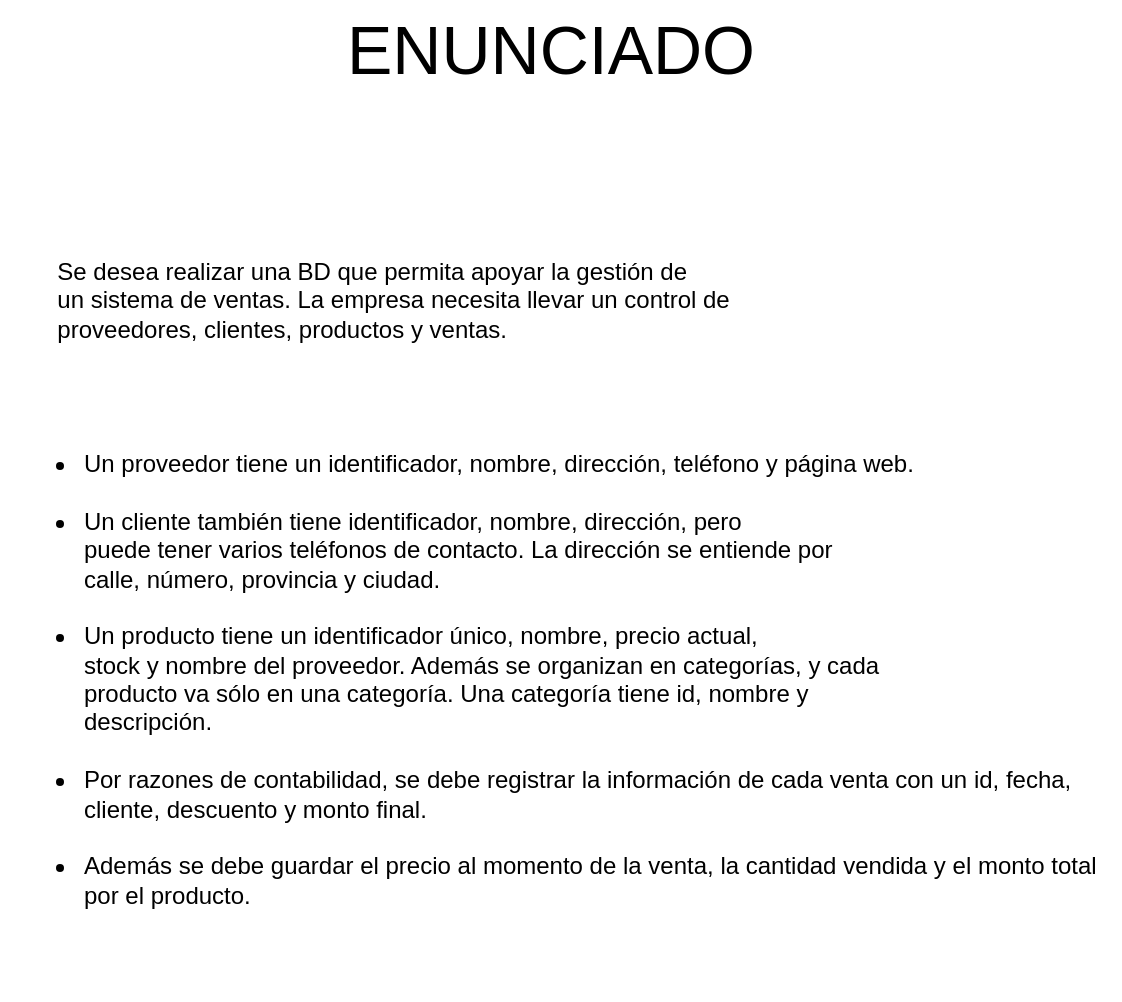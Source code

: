 <mxfile version="21.8.0" type="github" pages="4">
  <diagram name="Página-1" id="xPi77CPXLmO5EQZXnGZH">
    <mxGraphModel dx="1434" dy="669" grid="1" gridSize="10" guides="1" tooltips="1" connect="1" arrows="1" fold="1" page="1" pageScale="1" pageWidth="827" pageHeight="1169" math="0" shadow="0">
      <root>
        <mxCell id="0" />
        <mxCell id="1" parent="0" />
        <mxCell id="0Qi0ZFHiJcDswkJQRIlZ-1" value="&lt;p dir=&quot;auto&quot;&gt;&lt;span style=&quot;white-space: pre;&quot;&gt;&#x9;&lt;/span&gt;Se desea realizar una BD que permita apoyar la gestión de &lt;br&gt;&lt;span style=&quot;white-space: pre;&quot;&gt;&#x9;&lt;/span&gt;un sistema de ventas. La empresa necesita llevar un control de &lt;br&gt;&lt;span style=&quot;white-space: pre;&quot;&gt;&#x9;&lt;/span&gt;proveedores, clientes, productos y ventas.&lt;/p&gt;&lt;br&gt;&lt;ul dir=&quot;auto&quot;&gt;&lt;br&gt;&lt;li&gt;Un proveedor tiene un identificador, nombre, dirección, teléfono y página web.&lt;/li&gt;&lt;br&gt;&lt;li&gt;Un cliente también tiene identificador, nombre, dirección, pero &lt;br&gt;puede tener varios teléfonos de contacto. La dirección se entiende por &lt;br&gt;calle, número, provincia y ciudad.&lt;/li&gt;&lt;br&gt;&lt;li&gt;Un producto tiene un identificador único, nombre, precio actual, &lt;br&gt;stock y nombre del proveedor. Además se organizan en categorías, y cada &lt;br&gt;producto va sólo en una categoría. Una categoría tiene id, nombre y &lt;br&gt;descripción.&lt;/li&gt;&lt;br&gt;&lt;li&gt;Por razones de contabilidad, se debe registrar la información de cada venta con un id, fecha, cliente, descuento y monto final.&lt;/li&gt;&lt;br&gt;&lt;li&gt;Además se debe guardar el precio al momento de la venta, la cantidad vendida y el monto total por el producto.&lt;/li&gt;&lt;br&gt;&lt;/ul&gt;" style="text;whiteSpace=wrap;html=1;" vertex="1" parent="1">
          <mxGeometry x="100" y="150" width="560" height="390" as="geometry" />
        </mxCell>
        <mxCell id="0Qi0ZFHiJcDswkJQRIlZ-2" value="&lt;font style=&quot;font-size: 34px;&quot;&gt;ENUNCIADO&lt;/font&gt;" style="text;html=1;align=center;verticalAlign=middle;resizable=0;points=[];autosize=1;strokeColor=none;fillColor=none;" vertex="1" parent="1">
          <mxGeometry x="260" y="40" width="230" height="50" as="geometry" />
        </mxCell>
      </root>
    </mxGraphModel>
  </diagram>
  <diagram id="6WCSjw0UfLg9zB7BYF6A" name="Página-2">
    <mxGraphModel dx="1434" dy="669" grid="1" gridSize="10" guides="1" tooltips="1" connect="1" arrows="1" fold="1" page="1" pageScale="1" pageWidth="827" pageHeight="1169" math="0" shadow="0">
      <root>
        <mxCell id="0" />
        <mxCell id="1" parent="0" />
        <mxCell id="SKuZvdXcOIVWehd2QWI0-1" value="&lt;font style=&quot;font-size: 30px;&quot;&gt;ETIDAD-RELACIÓN&lt;/font&gt;" style="text;html=1;align=center;verticalAlign=middle;resizable=0;points=[];autosize=1;strokeColor=none;fillColor=none;" vertex="1" parent="1">
          <mxGeometry x="264" y="40" width="300" height="50" as="geometry" />
        </mxCell>
        <mxCell id="SKuZvdXcOIVWehd2QWI0-4" value="" style="edgeStyle=orthogonalEdgeStyle;rounded=0;orthogonalLoop=1;jettySize=auto;html=1;endArrow=none;endFill=0;" edge="1" parent="1" source="SKuZvdXcOIVWehd2QWI0-2" target="SKuZvdXcOIVWehd2QWI0-3">
          <mxGeometry relative="1" as="geometry" />
        </mxCell>
        <mxCell id="SKuZvdXcOIVWehd2QWI0-2" value="Proveedor" style="whiteSpace=wrap;html=1;fillColor=#dae8fc;strokeColor=#6c8ebf;" vertex="1" parent="1">
          <mxGeometry x="60" y="270" width="120" height="60" as="geometry" />
        </mxCell>
        <mxCell id="SKuZvdXcOIVWehd2QWI0-6" value="" style="edgeStyle=orthogonalEdgeStyle;rounded=0;orthogonalLoop=1;jettySize=auto;html=1;endArrow=none;endFill=0;" edge="1" parent="1" source="SKuZvdXcOIVWehd2QWI0-3" target="SKuZvdXcOIVWehd2QWI0-5">
          <mxGeometry relative="1" as="geometry" />
        </mxCell>
        <mxCell id="SKuZvdXcOIVWehd2QWI0-3" value="Provee" style="rhombus;whiteSpace=wrap;html=1;fillColor=#d5e8d4;strokeColor=#82b366;" vertex="1" parent="1">
          <mxGeometry x="280" y="260" width="80" height="80" as="geometry" />
        </mxCell>
        <mxCell id="SKuZvdXcOIVWehd2QWI0-5" value="Producto" style="whiteSpace=wrap;html=1;fillColor=#dae8fc;strokeColor=#6c8ebf;" vertex="1" parent="1">
          <mxGeometry x="420" y="270" width="120" height="60" as="geometry" />
        </mxCell>
        <mxCell id="SKuZvdXcOIVWehd2QWI0-19" value="" style="edgeStyle=orthogonalEdgeStyle;rounded=0;orthogonalLoop=1;jettySize=auto;html=1;endArrow=none;endFill=0;" edge="1" source="SKuZvdXcOIVWehd2QWI0-20" target="SKuZvdXcOIVWehd2QWI0-22" parent="1">
          <mxGeometry relative="1" as="geometry" />
        </mxCell>
        <mxCell id="SKuZvdXcOIVWehd2QWI0-20" value="Cliente" style="whiteSpace=wrap;html=1;fillColor=#dae8fc;strokeColor=#6c8ebf;" vertex="1" parent="1">
          <mxGeometry x="40" y="380" width="120" height="60" as="geometry" />
        </mxCell>
        <mxCell id="SKuZvdXcOIVWehd2QWI0-21" value="" style="edgeStyle=orthogonalEdgeStyle;rounded=0;orthogonalLoop=1;jettySize=auto;html=1;endArrow=none;endFill=0;" edge="1" source="SKuZvdXcOIVWehd2QWI0-22" target="SKuZvdXcOIVWehd2QWI0-23" parent="1">
          <mxGeometry relative="1" as="geometry" />
        </mxCell>
        <mxCell id="SKuZvdXcOIVWehd2QWI0-22" value="Compra" style="rhombus;whiteSpace=wrap;html=1;fillColor=#d5e8d4;strokeColor=#82b366;" vertex="1" parent="1">
          <mxGeometry x="250" y="370" width="80" height="80" as="geometry" />
        </mxCell>
        <mxCell id="SKuZvdXcOIVWehd2QWI0-23" value="Producto" style="whiteSpace=wrap;html=1;fillColor=#dae8fc;strokeColor=#6c8ebf;" vertex="1" parent="1">
          <mxGeometry x="480" y="380" width="120" height="60" as="geometry" />
        </mxCell>
        <mxCell id="SKuZvdXcOIVWehd2QWI0-44" value="" style="edgeStyle=orthogonalEdgeStyle;rounded=0;orthogonalLoop=1;jettySize=auto;html=1;endArrow=none;endFill=0;" edge="1" source="SKuZvdXcOIVWehd2QWI0-45" target="SKuZvdXcOIVWehd2QWI0-47" parent="1">
          <mxGeometry relative="1" as="geometry" />
        </mxCell>
        <mxCell id="SKuZvdXcOIVWehd2QWI0-45" value="Producto" style="whiteSpace=wrap;html=1;fillColor=#dae8fc;strokeColor=#6c8ebf;" vertex="1" parent="1">
          <mxGeometry x="60" y="515" width="120" height="60" as="geometry" />
        </mxCell>
        <mxCell id="SKuZvdXcOIVWehd2QWI0-46" value="" style="edgeStyle=orthogonalEdgeStyle;rounded=0;orthogonalLoop=1;jettySize=auto;html=1;endArrow=none;endFill=0;" edge="1" source="SKuZvdXcOIVWehd2QWI0-47" target="SKuZvdXcOIVWehd2QWI0-48" parent="1">
          <mxGeometry relative="1" as="geometry" />
        </mxCell>
        <mxCell id="SKuZvdXcOIVWehd2QWI0-47" value="Se organiza" style="rhombus;whiteSpace=wrap;html=1;fillColor=#d5e8d4;strokeColor=#82b366;" vertex="1" parent="1">
          <mxGeometry x="280" y="505" width="80" height="80" as="geometry" />
        </mxCell>
        <mxCell id="SKuZvdXcOIVWehd2QWI0-48" value="Categoría" style="whiteSpace=wrap;html=1;fillColor=#dae8fc;strokeColor=#6c8ebf;" vertex="1" parent="1">
          <mxGeometry x="420" y="515" width="120" height="60" as="geometry" />
        </mxCell>
        <mxCell id="id2JT4uV81f5jWsHXNS7-7" style="edgeStyle=orthogonalEdgeStyle;rounded=0;orthogonalLoop=1;jettySize=auto;html=1;endArrow=none;endFill=0;" edge="1" parent="1" source="id2JT4uV81f5jWsHXNS7-2" target="id2JT4uV81f5jWsHXNS7-5">
          <mxGeometry relative="1" as="geometry" />
        </mxCell>
        <mxCell id="id2JT4uV81f5jWsHXNS7-2" value="Producto" style="whiteSpace=wrap;html=1;fillColor=#dae8fc;strokeColor=#6c8ebf;" vertex="1" parent="1">
          <mxGeometry x="70" y="620" width="120" height="60" as="geometry" />
        </mxCell>
        <mxCell id="id2JT4uV81f5jWsHXNS7-8" style="edgeStyle=orthogonalEdgeStyle;rounded=0;orthogonalLoop=1;jettySize=auto;html=1;exitX=0;exitY=0.5;exitDx=0;exitDy=0;endArrow=none;endFill=0;" edge="1" parent="1" source="id2JT4uV81f5jWsHXNS7-4" target="id2JT4uV81f5jWsHXNS7-5">
          <mxGeometry relative="1" as="geometry" />
        </mxCell>
        <mxCell id="id2JT4uV81f5jWsHXNS7-4" value="Venta" style="whiteSpace=wrap;html=1;fillColor=#dae8fc;strokeColor=#6c8ebf;" vertex="1" parent="1">
          <mxGeometry x="490" y="620" width="120" height="60" as="geometry" />
        </mxCell>
        <mxCell id="id2JT4uV81f5jWsHXNS7-5" value="Registra" style="rhombus;whiteSpace=wrap;html=1;fillColor=#d5e8d4;strokeColor=#82b366;" vertex="1" parent="1">
          <mxGeometry x="280" y="610" width="80" height="80" as="geometry" />
        </mxCell>
      </root>
    </mxGraphModel>
  </diagram>
  <diagram id="I6o0IZUFW8PhMhDYEWZY" name="Página-3">
    <mxGraphModel dx="1434" dy="669" grid="1" gridSize="10" guides="1" tooltips="1" connect="1" arrows="1" fold="1" page="1" pageScale="1" pageWidth="827" pageHeight="1169" math="0" shadow="0">
      <root>
        <mxCell id="0" />
        <mxCell id="1" parent="0" />
        <mxCell id="wtvoS5BPmx9MGarGpiK--1" value="&lt;font style=&quot;font-size: 24px;&quot;&gt;DIAGRAMA ENTIDAD-RELACIÓN&lt;/font&gt;" style="text;html=1;align=center;verticalAlign=middle;resizable=0;points=[];autosize=1;strokeColor=none;fillColor=none;" vertex="1" parent="1">
          <mxGeometry x="190" y="30" width="390" height="40" as="geometry" />
        </mxCell>
        <mxCell id="wtvoS5BPmx9MGarGpiK--3" value="Proveedor" style="whiteSpace=wrap;html=1;fillColor=#dae8fc;strokeColor=#6c8ebf;" vertex="1" parent="1">
          <mxGeometry x="30" y="460" width="120" height="60" as="geometry" />
        </mxCell>
        <mxCell id="wtvoS5BPmx9MGarGpiK--4" value="" style="edgeStyle=orthogonalEdgeStyle;rounded=0;orthogonalLoop=1;jettySize=auto;html=1;endArrow=none;endFill=0;" edge="1" parent="1" source="wtvoS5BPmx9MGarGpiK--5" target="wtvoS5BPmx9MGarGpiK--6">
          <mxGeometry relative="1" as="geometry" />
        </mxCell>
        <mxCell id="Z5tXJ0M_5D8jcwdJ9O_Y-3" style="edgeStyle=orthogonalEdgeStyle;rounded=0;orthogonalLoop=1;jettySize=auto;html=1;entryX=1;entryY=0.5;entryDx=0;entryDy=0;endArrow=none;endFill=0;" edge="1" parent="1" source="wtvoS5BPmx9MGarGpiK--5" target="wtvoS5BPmx9MGarGpiK--3">
          <mxGeometry relative="1" as="geometry" />
        </mxCell>
        <mxCell id="wtvoS5BPmx9MGarGpiK--5" value="Provee" style="rhombus;whiteSpace=wrap;html=1;fillColor=#d5e8d4;strokeColor=#82b366;" vertex="1" parent="1">
          <mxGeometry x="270" y="450" width="80" height="80" as="geometry" />
        </mxCell>
        <mxCell id="wtvoS5BPmx9MGarGpiK--6" value="Producto" style="whiteSpace=wrap;html=1;fillColor=#dae8fc;strokeColor=#6c8ebf;" vertex="1" parent="1">
          <mxGeometry x="460" y="460" width="120" height="60" as="geometry" />
        </mxCell>
        <mxCell id="wtvoS5BPmx9MGarGpiK--7" value="" style="edgeStyle=orthogonalEdgeStyle;rounded=0;orthogonalLoop=1;jettySize=auto;html=1;endArrow=none;endFill=0;" edge="1" parent="1" source="wtvoS5BPmx9MGarGpiK--8" target="wtvoS5BPmx9MGarGpiK--10">
          <mxGeometry relative="1" as="geometry" />
        </mxCell>
        <mxCell id="wtvoS5BPmx9MGarGpiK--8" value="Cliente" style="whiteSpace=wrap;html=1;fillColor=#dae8fc;strokeColor=#6c8ebf;" vertex="1" parent="1">
          <mxGeometry x="470" y="150" width="120" height="60" as="geometry" />
        </mxCell>
        <mxCell id="wtvoS5BPmx9MGarGpiK--10" value="Compra" style="rhombus;whiteSpace=wrap;html=1;fillColor=#d5e8d4;strokeColor=#82b366;" vertex="1" parent="1">
          <mxGeometry x="490" y="300" width="80" height="80" as="geometry" />
        </mxCell>
        <mxCell id="wtvoS5BPmx9MGarGpiK--14" value="" style="edgeStyle=orthogonalEdgeStyle;rounded=0;orthogonalLoop=1;jettySize=auto;html=1;endArrow=none;endFill=0;" edge="1" parent="1" source="wtvoS5BPmx9MGarGpiK--15" target="wtvoS5BPmx9MGarGpiK--16">
          <mxGeometry relative="1" as="geometry" />
        </mxCell>
        <mxCell id="wtvoS5BPmx9MGarGpiK--15" value="Se organiza" style="rhombus;whiteSpace=wrap;html=1;fillColor=#d5e8d4;strokeColor=#82b366;" vertex="1" parent="1">
          <mxGeometry x="470" y="640" width="80" height="80" as="geometry" />
        </mxCell>
        <mxCell id="wtvoS5BPmx9MGarGpiK--16" value="Categoría" style="whiteSpace=wrap;html=1;fillColor=#dae8fc;strokeColor=#6c8ebf;" vertex="1" parent="1">
          <mxGeometry x="430" y="810" width="120" height="60" as="geometry" />
        </mxCell>
        <mxCell id="wtvoS5BPmx9MGarGpiK--19" value="" style="edgeStyle=orthogonalEdgeStyle;rounded=0;orthogonalLoop=1;jettySize=auto;html=1;endArrow=none;endFill=0;" edge="1" source="wtvoS5BPmx9MGarGpiK--20" target="wtvoS5BPmx9MGarGpiK--21" parent="1">
          <mxGeometry relative="1" as="geometry" />
        </mxCell>
        <mxCell id="Z5tXJ0M_5D8jcwdJ9O_Y-4" style="edgeStyle=orthogonalEdgeStyle;rounded=0;orthogonalLoop=1;jettySize=auto;html=1;entryX=1;entryY=0.5;entryDx=0;entryDy=0;endArrow=none;endFill=0;" edge="1" parent="1" source="wtvoS5BPmx9MGarGpiK--20" target="wtvoS5BPmx9MGarGpiK--6">
          <mxGeometry relative="1" as="geometry" />
        </mxCell>
        <mxCell id="wtvoS5BPmx9MGarGpiK--20" value="Registra" style="rhombus;whiteSpace=wrap;html=1;fillColor=#d5e8d4;strokeColor=#82b366;" vertex="1" parent="1">
          <mxGeometry x="630" y="450" width="80" height="70" as="geometry" />
        </mxCell>
        <mxCell id="wtvoS5BPmx9MGarGpiK--21" value="Venta" style="whiteSpace=wrap;html=1;fillColor=#dae8fc;strokeColor=#6c8ebf;" vertex="1" parent="1">
          <mxGeometry x="610" y="585" width="120" height="60" as="geometry" />
        </mxCell>
        <mxCell id="Z5tXJ0M_5D8jcwdJ9O_Y-2" style="edgeStyle=orthogonalEdgeStyle;rounded=0;orthogonalLoop=1;jettySize=auto;html=1;entryX=0.575;entryY=0;entryDx=0;entryDy=0;entryPerimeter=0;endArrow=none;endFill=0;" edge="1" parent="1" source="wtvoS5BPmx9MGarGpiK--10" target="wtvoS5BPmx9MGarGpiK--6">
          <mxGeometry relative="1" as="geometry" />
        </mxCell>
        <mxCell id="Z5tXJ0M_5D8jcwdJ9O_Y-5" style="edgeStyle=orthogonalEdgeStyle;rounded=0;orthogonalLoop=1;jettySize=auto;html=1;entryX=0.417;entryY=1.05;entryDx=0;entryDy=0;entryPerimeter=0;endArrow=none;endFill=0;" edge="1" parent="1" source="wtvoS5BPmx9MGarGpiK--15" target="wtvoS5BPmx9MGarGpiK--6">
          <mxGeometry relative="1" as="geometry" />
        </mxCell>
      </root>
    </mxGraphModel>
  </diagram>
  <diagram id="k9q1beLyv9SD3Y5J-64U" name="Página-4">
    <mxGraphModel dx="1793" dy="836" grid="1" gridSize="10" guides="1" tooltips="1" connect="1" arrows="1" fold="1" page="1" pageScale="1" pageWidth="827" pageHeight="1169" math="0" shadow="0">
      <root>
        <mxCell id="0" />
        <mxCell id="1" parent="0" />
        <mxCell id="RVBa7guuc6xRz4GlShDP-1" value="&lt;font style=&quot;font-size: 24px;&quot;&gt;DIAGRAMA ENTIDAD-RELACIÓN&lt;/font&gt;" style="text;html=1;align=center;verticalAlign=middle;resizable=0;points=[];autosize=1;strokeColor=none;fillColor=none;" vertex="1" parent="1">
          <mxGeometry x="190" y="30" width="390" height="40" as="geometry" />
        </mxCell>
        <mxCell id="RVBa7guuc6xRz4GlShDP-2" value="Proveedor" style="whiteSpace=wrap;html=1;fillColor=#dae8fc;strokeColor=#6c8ebf;" vertex="1" parent="1">
          <mxGeometry x="30" y="460" width="120" height="60" as="geometry" />
        </mxCell>
        <mxCell id="RVBa7guuc6xRz4GlShDP-3" value="" style="edgeStyle=orthogonalEdgeStyle;rounded=0;orthogonalLoop=1;jettySize=auto;html=1;endArrow=none;endFill=0;" edge="1" parent="1" source="RVBa7guuc6xRz4GlShDP-5" target="RVBa7guuc6xRz4GlShDP-6">
          <mxGeometry relative="1" as="geometry" />
        </mxCell>
        <mxCell id="RVBa7guuc6xRz4GlShDP-4" style="edgeStyle=orthogonalEdgeStyle;rounded=0;orthogonalLoop=1;jettySize=auto;html=1;entryX=1;entryY=0.5;entryDx=0;entryDy=0;endArrow=none;endFill=0;" edge="1" parent="1" source="RVBa7guuc6xRz4GlShDP-5" target="RVBa7guuc6xRz4GlShDP-2">
          <mxGeometry relative="1" as="geometry" />
        </mxCell>
        <mxCell id="RVBa7guuc6xRz4GlShDP-5" value="Provee" style="rhombus;whiteSpace=wrap;html=1;fillColor=#d5e8d4;strokeColor=#82b366;" vertex="1" parent="1">
          <mxGeometry x="270" y="450" width="80" height="80" as="geometry" />
        </mxCell>
        <mxCell id="RVBa7guuc6xRz4GlShDP-6" value="Producto" style="whiteSpace=wrap;html=1;fillColor=#dae8fc;strokeColor=#6c8ebf;" vertex="1" parent="1">
          <mxGeometry x="460" y="460" width="120" height="60" as="geometry" />
        </mxCell>
        <mxCell id="RVBa7guuc6xRz4GlShDP-7" value="" style="edgeStyle=orthogonalEdgeStyle;rounded=0;orthogonalLoop=1;jettySize=auto;html=1;endArrow=none;endFill=0;" edge="1" parent="1" source="RVBa7guuc6xRz4GlShDP-8" target="RVBa7guuc6xRz4GlShDP-9">
          <mxGeometry relative="1" as="geometry" />
        </mxCell>
        <mxCell id="RVBa7guuc6xRz4GlShDP-8" value="Cliente" style="whiteSpace=wrap;html=1;fillColor=#dae8fc;strokeColor=#6c8ebf;" vertex="1" parent="1">
          <mxGeometry x="470" y="150" width="120" height="60" as="geometry" />
        </mxCell>
        <mxCell id="RVBa7guuc6xRz4GlShDP-9" value="Compra" style="rhombus;whiteSpace=wrap;html=1;fillColor=#d5e8d4;strokeColor=#82b366;" vertex="1" parent="1">
          <mxGeometry x="490" y="300" width="80" height="80" as="geometry" />
        </mxCell>
        <mxCell id="RVBa7guuc6xRz4GlShDP-10" value="" style="edgeStyle=orthogonalEdgeStyle;rounded=0;orthogonalLoop=1;jettySize=auto;html=1;endArrow=none;endFill=0;" edge="1" parent="1" source="RVBa7guuc6xRz4GlShDP-11" target="RVBa7guuc6xRz4GlShDP-12">
          <mxGeometry relative="1" as="geometry" />
        </mxCell>
        <mxCell id="RVBa7guuc6xRz4GlShDP-11" value="Se organiza" style="rhombus;whiteSpace=wrap;html=1;fillColor=#d5e8d4;strokeColor=#82b366;" vertex="1" parent="1">
          <mxGeometry x="470" y="640" width="80" height="80" as="geometry" />
        </mxCell>
        <mxCell id="RVBa7guuc6xRz4GlShDP-12" value="Categoría" style="whiteSpace=wrap;html=1;fillColor=#dae8fc;strokeColor=#6c8ebf;" vertex="1" parent="1">
          <mxGeometry x="430" y="810" width="120" height="60" as="geometry" />
        </mxCell>
        <mxCell id="RVBa7guuc6xRz4GlShDP-13" value="" style="edgeStyle=orthogonalEdgeStyle;rounded=0;orthogonalLoop=1;jettySize=auto;html=1;endArrow=none;endFill=0;" edge="1" parent="1" source="RVBa7guuc6xRz4GlShDP-15" target="RVBa7guuc6xRz4GlShDP-16">
          <mxGeometry relative="1" as="geometry" />
        </mxCell>
        <mxCell id="RVBa7guuc6xRz4GlShDP-14" style="edgeStyle=orthogonalEdgeStyle;rounded=0;orthogonalLoop=1;jettySize=auto;html=1;entryX=1;entryY=0.5;entryDx=0;entryDy=0;endArrow=none;endFill=0;" edge="1" parent="1" source="RVBa7guuc6xRz4GlShDP-15" target="RVBa7guuc6xRz4GlShDP-6">
          <mxGeometry relative="1" as="geometry" />
        </mxCell>
        <mxCell id="RVBa7guuc6xRz4GlShDP-15" value="Registra" style="rhombus;whiteSpace=wrap;html=1;fillColor=#d5e8d4;strokeColor=#82b366;" vertex="1" parent="1">
          <mxGeometry x="680" y="450" width="80" height="70" as="geometry" />
        </mxCell>
        <mxCell id="RVBa7guuc6xRz4GlShDP-16" value="Venta" style="whiteSpace=wrap;html=1;fillColor=#dae8fc;strokeColor=#6c8ebf;" vertex="1" parent="1">
          <mxGeometry x="660" y="610" width="120" height="60" as="geometry" />
        </mxCell>
        <mxCell id="RVBa7guuc6xRz4GlShDP-17" style="edgeStyle=orthogonalEdgeStyle;rounded=0;orthogonalLoop=1;jettySize=auto;html=1;entryX=0.575;entryY=0;entryDx=0;entryDy=0;entryPerimeter=0;endArrow=none;endFill=0;" edge="1" parent="1" source="RVBa7guuc6xRz4GlShDP-9" target="RVBa7guuc6xRz4GlShDP-6">
          <mxGeometry relative="1" as="geometry" />
        </mxCell>
        <mxCell id="RVBa7guuc6xRz4GlShDP-18" style="edgeStyle=orthogonalEdgeStyle;rounded=0;orthogonalLoop=1;jettySize=auto;html=1;entryX=0.417;entryY=1.05;entryDx=0;entryDy=0;entryPerimeter=0;endArrow=none;endFill=0;" edge="1" parent="1" source="RVBa7guuc6xRz4GlShDP-11" target="RVBa7guuc6xRz4GlShDP-6">
          <mxGeometry relative="1" as="geometry" />
        </mxCell>
        <mxCell id="RVBa7guuc6xRz4GlShDP-20" value="Web" style="ellipse;whiteSpace=wrap;html=1;" vertex="1" parent="1">
          <mxGeometry y="340" width="70" height="40" as="geometry" />
        </mxCell>
        <mxCell id="RVBa7guuc6xRz4GlShDP-21" value="Teléfono" style="ellipse;whiteSpace=wrap;html=1;" vertex="1" parent="1">
          <mxGeometry x="150" y="400" width="60" height="40" as="geometry" />
        </mxCell>
        <mxCell id="RVBa7guuc6xRz4GlShDP-22" value="Dirección" style="ellipse;whiteSpace=wrap;html=1;" vertex="1" parent="1">
          <mxGeometry x="10" y="585" width="60" height="30" as="geometry" />
        </mxCell>
        <mxCell id="RVBa7guuc6xRz4GlShDP-23" value="Nombre" style="ellipse;whiteSpace=wrap;html=1;" vertex="1" parent="1">
          <mxGeometry x="80" y="360" width="60" height="40" as="geometry" />
        </mxCell>
        <mxCell id="RVBa7guuc6xRz4GlShDP-29" style="edgeStyle=orthogonalEdgeStyle;rounded=0;orthogonalLoop=1;jettySize=auto;html=1;entryX=0.75;entryY=1;entryDx=0;entryDy=0;endArrow=none;endFill=0;" edge="1" parent="1" source="RVBa7guuc6xRz4GlShDP-24" target="RVBa7guuc6xRz4GlShDP-2">
          <mxGeometry relative="1" as="geometry" />
        </mxCell>
        <mxCell id="RVBa7guuc6xRz4GlShDP-24" value="&lt;b&gt;&lt;u&gt;ID&lt;/u&gt;&lt;/b&gt;" style="ellipse;whiteSpace=wrap;html=1;" vertex="1" parent="1">
          <mxGeometry x="100" y="550" width="50" height="20" as="geometry" />
        </mxCell>
        <mxCell id="RVBa7guuc6xRz4GlShDP-25" style="edgeStyle=orthogonalEdgeStyle;rounded=0;orthogonalLoop=1;jettySize=auto;html=1;entryX=1.008;entryY=0.117;entryDx=0;entryDy=0;entryPerimeter=0;endArrow=none;endFill=0;" edge="1" parent="1" source="RVBa7guuc6xRz4GlShDP-21" target="RVBa7guuc6xRz4GlShDP-2">
          <mxGeometry relative="1" as="geometry" />
        </mxCell>
        <mxCell id="RVBa7guuc6xRz4GlShDP-26" style="edgeStyle=orthogonalEdgeStyle;rounded=0;orthogonalLoop=1;jettySize=auto;html=1;entryX=0.65;entryY=-0.017;entryDx=0;entryDy=0;entryPerimeter=0;endArrow=none;endFill=0;" edge="1" parent="1" source="RVBa7guuc6xRz4GlShDP-23" target="RVBa7guuc6xRz4GlShDP-2">
          <mxGeometry relative="1" as="geometry" />
        </mxCell>
        <mxCell id="RVBa7guuc6xRz4GlShDP-27" style="edgeStyle=orthogonalEdgeStyle;rounded=0;orthogonalLoop=1;jettySize=auto;html=1;entryX=0.083;entryY=-0.017;entryDx=0;entryDy=0;entryPerimeter=0;endArrow=none;endFill=0;" edge="1" parent="1" source="RVBa7guuc6xRz4GlShDP-20" target="RVBa7guuc6xRz4GlShDP-2">
          <mxGeometry relative="1" as="geometry" />
        </mxCell>
        <mxCell id="RVBa7guuc6xRz4GlShDP-28" style="edgeStyle=orthogonalEdgeStyle;rounded=0;orthogonalLoop=1;jettySize=auto;html=1;entryX=0.1;entryY=1;entryDx=0;entryDy=0;entryPerimeter=0;endArrow=none;endFill=0;" edge="1" parent="1" source="RVBa7guuc6xRz4GlShDP-22" target="RVBa7guuc6xRz4GlShDP-2">
          <mxGeometry relative="1" as="geometry" />
        </mxCell>
        <mxCell id="RVBa7guuc6xRz4GlShDP-36" style="edgeStyle=orthogonalEdgeStyle;rounded=0;orthogonalLoop=1;jettySize=auto;html=1;entryX=0;entryY=0.75;entryDx=0;entryDy=0;endArrow=none;endFill=0;" edge="1" parent="1" source="RVBa7guuc6xRz4GlShDP-32" target="RVBa7guuc6xRz4GlShDP-8">
          <mxGeometry relative="1" as="geometry" />
        </mxCell>
        <mxCell id="RVBa7guuc6xRz4GlShDP-32" value="Nombre" style="ellipse;whiteSpace=wrap;html=1;" vertex="1" parent="1">
          <mxGeometry x="350" y="170" width="70" height="30" as="geometry" />
        </mxCell>
        <mxCell id="RVBa7guuc6xRz4GlShDP-33" value="&lt;u&gt;&lt;b&gt;ID&lt;/b&gt;&lt;/u&gt;" style="ellipse;whiteSpace=wrap;html=1;" vertex="1" parent="1">
          <mxGeometry x="400" y="100" width="60" height="30" as="geometry" />
        </mxCell>
        <mxCell id="RVBa7guuc6xRz4GlShDP-35" style="edgeStyle=orthogonalEdgeStyle;rounded=0;orthogonalLoop=1;jettySize=auto;html=1;entryX=0.125;entryY=-0.033;entryDx=0;entryDy=0;entryPerimeter=0;endArrow=none;endFill=0;" edge="1" parent="1" source="RVBa7guuc6xRz4GlShDP-33" target="RVBa7guuc6xRz4GlShDP-8">
          <mxGeometry relative="1" as="geometry" />
        </mxCell>
        <mxCell id="RVBa7guuc6xRz4GlShDP-40" style="edgeStyle=orthogonalEdgeStyle;rounded=0;orthogonalLoop=1;jettySize=auto;html=1;entryX=1;entryY=0.5;entryDx=0;entryDy=0;endArrow=none;endFill=0;" edge="1" parent="1" source="RVBa7guuc6xRz4GlShDP-39" target="RVBa7guuc6xRz4GlShDP-8">
          <mxGeometry relative="1" as="geometry" />
        </mxCell>
        <mxCell id="RVBa7guuc6xRz4GlShDP-39" value="Dirección" style="ellipse;shape=doubleEllipse;margin=3;whiteSpace=wrap;html=1;align=center;" vertex="1" parent="1">
          <mxGeometry x="650" y="160" width="100" height="40" as="geometry" />
        </mxCell>
        <mxCell id="RVBa7guuc6xRz4GlShDP-41" value="Calle" style="ellipse;whiteSpace=wrap;html=1;" vertex="1" parent="1">
          <mxGeometry x="620" y="90" width="60" height="30" as="geometry" />
        </mxCell>
        <mxCell id="RVBa7guuc6xRz4GlShDP-42" value="Provincia" style="ellipse;whiteSpace=wrap;html=1;" vertex="1" parent="1">
          <mxGeometry x="640" y="242" width="60" height="30" as="geometry" />
        </mxCell>
        <mxCell id="RVBa7guuc6xRz4GlShDP-47" style="edgeStyle=orthogonalEdgeStyle;rounded=0;orthogonalLoop=1;jettySize=auto;html=1;entryX=1;entryY=0;entryDx=0;entryDy=0;endArrow=none;endFill=0;" edge="1" parent="1" source="RVBa7guuc6xRz4GlShDP-43" target="RVBa7guuc6xRz4GlShDP-39">
          <mxGeometry relative="1" as="geometry" />
        </mxCell>
        <mxCell id="RVBa7guuc6xRz4GlShDP-43" value="Nº" style="ellipse;whiteSpace=wrap;html=1;" vertex="1" parent="1">
          <mxGeometry x="720" y="80" width="60" height="30" as="geometry" />
        </mxCell>
        <mxCell id="RVBa7guuc6xRz4GlShDP-46" style="edgeStyle=orthogonalEdgeStyle;rounded=0;orthogonalLoop=1;jettySize=auto;html=1;entryX=1;entryY=1;entryDx=0;entryDy=0;endArrow=none;endFill=0;" edge="1" parent="1" source="RVBa7guuc6xRz4GlShDP-44" target="RVBa7guuc6xRz4GlShDP-39">
          <mxGeometry relative="1" as="geometry" />
        </mxCell>
        <mxCell id="RVBa7guuc6xRz4GlShDP-44" value="Ciudad" style="ellipse;whiteSpace=wrap;html=1;" vertex="1" parent="1">
          <mxGeometry x="730" y="242" width="60" height="30" as="geometry" />
        </mxCell>
        <mxCell id="RVBa7guuc6xRz4GlShDP-45" style="edgeStyle=orthogonalEdgeStyle;rounded=0;orthogonalLoop=1;jettySize=auto;html=1;entryX=0.24;entryY=1.05;entryDx=0;entryDy=0;entryPerimeter=0;endArrow=none;endFill=0;" edge="1" parent="1" source="RVBa7guuc6xRz4GlShDP-42" target="RVBa7guuc6xRz4GlShDP-39">
          <mxGeometry relative="1" as="geometry" />
        </mxCell>
        <mxCell id="RVBa7guuc6xRz4GlShDP-48" style="edgeStyle=orthogonalEdgeStyle;rounded=0;orthogonalLoop=1;jettySize=auto;html=1;entryX=0.2;entryY=0;entryDx=0;entryDy=0;entryPerimeter=0;endArrow=none;endFill=0;" edge="1" parent="1" source="RVBa7guuc6xRz4GlShDP-41" target="RVBa7guuc6xRz4GlShDP-39">
          <mxGeometry relative="1" as="geometry" />
        </mxCell>
        <mxCell id="RVBa7guuc6xRz4GlShDP-50" value="&lt;u&gt;&lt;b&gt;ID&lt;/b&gt;&lt;/u&gt;" style="ellipse;whiteSpace=wrap;html=1;" vertex="1" parent="1">
          <mxGeometry x="430" y="380" width="50" height="30" as="geometry" />
        </mxCell>
        <mxCell id="RVBa7guuc6xRz4GlShDP-59" style="edgeStyle=orthogonalEdgeStyle;rounded=0;orthogonalLoop=1;jettySize=auto;html=1;exitX=0.5;exitY=1;exitDx=0;exitDy=0;entryX=1;entryY=0;entryDx=0;entryDy=0;endArrow=none;endFill=0;" edge="1" parent="1" source="RVBa7guuc6xRz4GlShDP-51" target="RVBa7guuc6xRz4GlShDP-6">
          <mxGeometry relative="1" as="geometry" />
        </mxCell>
        <mxCell id="RVBa7guuc6xRz4GlShDP-51" value="&lt;div&gt;Nombre&lt;/div&gt;&lt;div&gt;proveedor&lt;br&gt;&lt;/div&gt;" style="ellipse;whiteSpace=wrap;html=1;" vertex="1" parent="1">
          <mxGeometry x="580" y="400" width="99" height="40" as="geometry" />
        </mxCell>
        <mxCell id="RVBa7guuc6xRz4GlShDP-55" style="edgeStyle=orthogonalEdgeStyle;rounded=0;orthogonalLoop=1;jettySize=auto;html=1;entryX=0;entryY=0.25;entryDx=0;entryDy=0;endArrow=none;endFill=0;" edge="1" parent="1" source="RVBa7guuc6xRz4GlShDP-52" target="RVBa7guuc6xRz4GlShDP-6">
          <mxGeometry relative="1" as="geometry" />
        </mxCell>
        <mxCell id="RVBa7guuc6xRz4GlShDP-52" value="Nombre" style="ellipse;whiteSpace=wrap;html=1;" vertex="1" parent="1">
          <mxGeometry x="370" y="410" width="50" height="30" as="geometry" />
        </mxCell>
        <mxCell id="RVBa7guuc6xRz4GlShDP-53" value="Stock" style="ellipse;whiteSpace=wrap;html=1;" vertex="1" parent="1">
          <mxGeometry x="370" y="545" width="60" height="40" as="geometry" />
        </mxCell>
        <mxCell id="RVBa7guuc6xRz4GlShDP-54" value="Precio" style="ellipse;whiteSpace=wrap;html=1;" vertex="1" parent="1">
          <mxGeometry x="540" y="550" width="50" height="25" as="geometry" />
        </mxCell>
        <mxCell id="RVBa7guuc6xRz4GlShDP-56" style="edgeStyle=orthogonalEdgeStyle;rounded=0;orthogonalLoop=1;jettySize=auto;html=1;entryX=0.15;entryY=0.05;entryDx=0;entryDy=0;entryPerimeter=0;endArrow=none;endFill=0;" edge="1" parent="1" source="RVBa7guuc6xRz4GlShDP-50" target="RVBa7guuc6xRz4GlShDP-6">
          <mxGeometry relative="1" as="geometry" />
        </mxCell>
        <mxCell id="RVBa7guuc6xRz4GlShDP-57" style="edgeStyle=orthogonalEdgeStyle;rounded=0;orthogonalLoop=1;jettySize=auto;html=1;entryX=0.142;entryY=1;entryDx=0;entryDy=0;entryPerimeter=0;endArrow=none;endFill=0;" edge="1" parent="1" source="RVBa7guuc6xRz4GlShDP-53" target="RVBa7guuc6xRz4GlShDP-6">
          <mxGeometry relative="1" as="geometry" />
        </mxCell>
        <mxCell id="RVBa7guuc6xRz4GlShDP-60" style="edgeStyle=orthogonalEdgeStyle;rounded=0;orthogonalLoop=1;jettySize=auto;html=1;entryX=0.892;entryY=1;entryDx=0;entryDy=0;entryPerimeter=0;endArrow=none;endFill=0;" edge="1" parent="1" source="RVBa7guuc6xRz4GlShDP-54" target="RVBa7guuc6xRz4GlShDP-6">
          <mxGeometry relative="1" as="geometry" />
        </mxCell>
        <mxCell id="RVBa7guuc6xRz4GlShDP-62" value="Monto final" style="ellipse;whiteSpace=wrap;html=1;" vertex="1" parent="1">
          <mxGeometry x="640" y="542.5" width="60" height="40" as="geometry" />
        </mxCell>
        <mxCell id="RVBa7guuc6xRz4GlShDP-63" value="Descuento" style="ellipse;whiteSpace=wrap;html=1;" vertex="1" parent="1">
          <mxGeometry x="740" y="537.5" width="60" height="50" as="geometry" />
        </mxCell>
        <mxCell id="RVBa7guuc6xRz4GlShDP-69" style="edgeStyle=orthogonalEdgeStyle;rounded=0;orthogonalLoop=1;jettySize=auto;html=1;entryX=0.75;entryY=1;entryDx=0;entryDy=0;endArrow=none;endFill=0;" edge="1" parent="1" source="RVBa7guuc6xRz4GlShDP-64" target="RVBa7guuc6xRz4GlShDP-16">
          <mxGeometry relative="1" as="geometry" />
        </mxCell>
        <mxCell id="RVBa7guuc6xRz4GlShDP-64" value="Cliente" style="ellipse;whiteSpace=wrap;html=1;" vertex="1" parent="1">
          <mxGeometry x="640" y="730" width="60" height="40" as="geometry" />
        </mxCell>
        <mxCell id="RVBa7guuc6xRz4GlShDP-65" value="Fecha" style="ellipse;whiteSpace=wrap;html=1;" vertex="1" parent="1">
          <mxGeometry x="570" y="700" width="50.5" height="40" as="geometry" />
        </mxCell>
        <mxCell id="RVBa7guuc6xRz4GlShDP-67" style="edgeStyle=orthogonalEdgeStyle;rounded=0;orthogonalLoop=1;jettySize=auto;html=1;entryX=0;entryY=0.25;entryDx=0;entryDy=0;endArrow=none;endFill=0;" edge="1" parent="1" source="RVBa7guuc6xRz4GlShDP-66" target="RVBa7guuc6xRz4GlShDP-16">
          <mxGeometry relative="1" as="geometry" />
        </mxCell>
        <mxCell id="RVBa7guuc6xRz4GlShDP-66" value="&lt;u&gt;&lt;b&gt;ID&lt;/b&gt;&lt;/u&gt;" style="ellipse;whiteSpace=wrap;html=1;" vertex="1" parent="1">
          <mxGeometry x="580" y="610" width="50" height="30" as="geometry" />
        </mxCell>
        <mxCell id="RVBa7guuc6xRz4GlShDP-68" style="edgeStyle=orthogonalEdgeStyle;rounded=0;orthogonalLoop=1;jettySize=auto;html=1;entryX=0.167;entryY=1;entryDx=0;entryDy=0;entryPerimeter=0;endArrow=none;endFill=0;" edge="1" parent="1" source="RVBa7guuc6xRz4GlShDP-65" target="RVBa7guuc6xRz4GlShDP-16">
          <mxGeometry relative="1" as="geometry">
            <Array as="points">
              <mxPoint x="620" y="670" />
            </Array>
          </mxGeometry>
        </mxCell>
        <mxCell id="RVBa7guuc6xRz4GlShDP-70" style="edgeStyle=orthogonalEdgeStyle;rounded=0;orthogonalLoop=1;jettySize=auto;html=1;entryX=0.883;entryY=-0.033;entryDx=0;entryDy=0;entryPerimeter=0;endArrow=none;endFill=0;" edge="1" parent="1" source="RVBa7guuc6xRz4GlShDP-63" target="RVBa7guuc6xRz4GlShDP-16">
          <mxGeometry relative="1" as="geometry" />
        </mxCell>
        <mxCell id="RVBa7guuc6xRz4GlShDP-71" style="edgeStyle=orthogonalEdgeStyle;rounded=0;orthogonalLoop=1;jettySize=auto;html=1;entryX=0.075;entryY=0.033;entryDx=0;entryDy=0;entryPerimeter=0;endArrow=none;endFill=0;" edge="1" parent="1" source="RVBa7guuc6xRz4GlShDP-62" target="RVBa7guuc6xRz4GlShDP-16">
          <mxGeometry relative="1" as="geometry" />
        </mxCell>
        <mxCell id="RVBa7guuc6xRz4GlShDP-79" style="edgeStyle=orthogonalEdgeStyle;rounded=0;orthogonalLoop=1;jettySize=auto;html=1;entryX=1;entryY=0.75;entryDx=0;entryDy=0;endArrow=none;endFill=0;" edge="1" parent="1" source="RVBa7guuc6xRz4GlShDP-73" target="RVBa7guuc6xRz4GlShDP-12">
          <mxGeometry relative="1" as="geometry" />
        </mxCell>
        <mxCell id="RVBa7guuc6xRz4GlShDP-73" value="Descripción" style="ellipse;whiteSpace=wrap;html=1;" vertex="1" parent="1">
          <mxGeometry x="590" y="830" width="100" height="50" as="geometry" />
        </mxCell>
        <mxCell id="RVBa7guuc6xRz4GlShDP-78" style="edgeStyle=orthogonalEdgeStyle;rounded=0;orthogonalLoop=1;jettySize=auto;html=1;entryX=0;entryY=0.75;entryDx=0;entryDy=0;endArrow=none;endFill=0;" edge="1" parent="1" source="RVBa7guuc6xRz4GlShDP-74" target="RVBa7guuc6xRz4GlShDP-12">
          <mxGeometry relative="1" as="geometry" />
        </mxCell>
        <mxCell id="RVBa7guuc6xRz4GlShDP-74" value="Nombre" style="ellipse;whiteSpace=wrap;html=1;" vertex="1" parent="1">
          <mxGeometry x="380" y="890" width="60" height="50" as="geometry" />
        </mxCell>
        <mxCell id="RVBa7guuc6xRz4GlShDP-76" style="edgeStyle=orthogonalEdgeStyle;rounded=0;orthogonalLoop=1;jettySize=auto;html=1;entryX=0;entryY=0.25;entryDx=0;entryDy=0;endArrow=none;endFill=0;" edge="1" parent="1" source="RVBa7guuc6xRz4GlShDP-75" target="RVBa7guuc6xRz4GlShDP-12">
          <mxGeometry relative="1" as="geometry" />
        </mxCell>
        <mxCell id="RVBa7guuc6xRz4GlShDP-75" value="&lt;u&gt;&lt;b&gt;ID&lt;/b&gt;&lt;/u&gt;" style="ellipse;whiteSpace=wrap;html=1;" vertex="1" parent="1">
          <mxGeometry x="340" y="800" width="60" height="40" as="geometry" />
        </mxCell>
      </root>
    </mxGraphModel>
  </diagram>
</mxfile>
